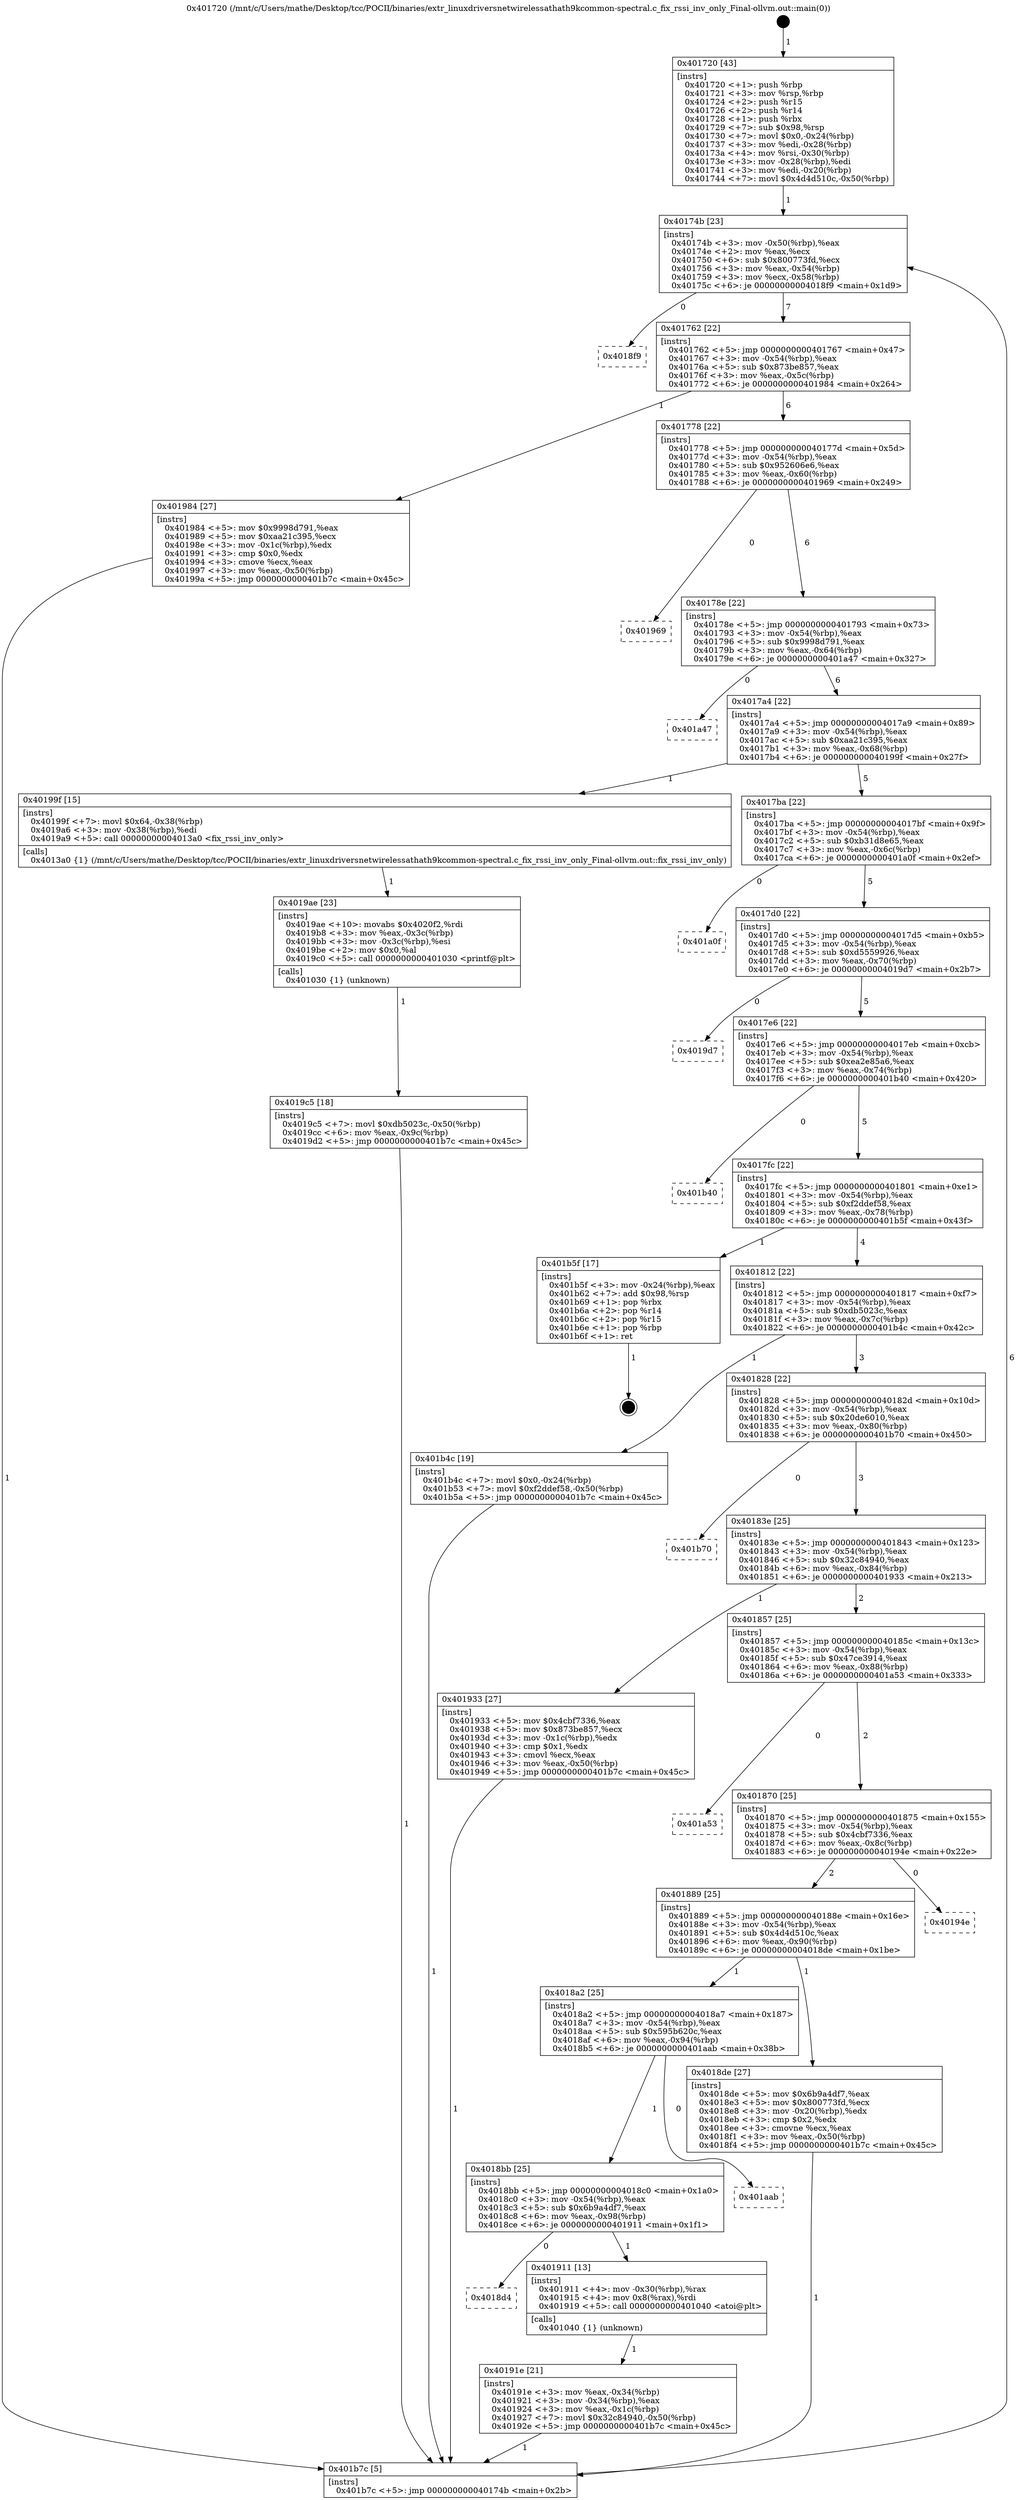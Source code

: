 digraph "0x401720" {
  label = "0x401720 (/mnt/c/Users/mathe/Desktop/tcc/POCII/binaries/extr_linuxdriversnetwirelessathath9kcommon-spectral.c_fix_rssi_inv_only_Final-ollvm.out::main(0))"
  labelloc = "t"
  node[shape=record]

  Entry [label="",width=0.3,height=0.3,shape=circle,fillcolor=black,style=filled]
  "0x40174b" [label="{
     0x40174b [23]\l
     | [instrs]\l
     &nbsp;&nbsp;0x40174b \<+3\>: mov -0x50(%rbp),%eax\l
     &nbsp;&nbsp;0x40174e \<+2\>: mov %eax,%ecx\l
     &nbsp;&nbsp;0x401750 \<+6\>: sub $0x800773fd,%ecx\l
     &nbsp;&nbsp;0x401756 \<+3\>: mov %eax,-0x54(%rbp)\l
     &nbsp;&nbsp;0x401759 \<+3\>: mov %ecx,-0x58(%rbp)\l
     &nbsp;&nbsp;0x40175c \<+6\>: je 00000000004018f9 \<main+0x1d9\>\l
  }"]
  "0x4018f9" [label="{
     0x4018f9\l
  }", style=dashed]
  "0x401762" [label="{
     0x401762 [22]\l
     | [instrs]\l
     &nbsp;&nbsp;0x401762 \<+5\>: jmp 0000000000401767 \<main+0x47\>\l
     &nbsp;&nbsp;0x401767 \<+3\>: mov -0x54(%rbp),%eax\l
     &nbsp;&nbsp;0x40176a \<+5\>: sub $0x873be857,%eax\l
     &nbsp;&nbsp;0x40176f \<+3\>: mov %eax,-0x5c(%rbp)\l
     &nbsp;&nbsp;0x401772 \<+6\>: je 0000000000401984 \<main+0x264\>\l
  }"]
  Exit [label="",width=0.3,height=0.3,shape=circle,fillcolor=black,style=filled,peripheries=2]
  "0x401984" [label="{
     0x401984 [27]\l
     | [instrs]\l
     &nbsp;&nbsp;0x401984 \<+5\>: mov $0x9998d791,%eax\l
     &nbsp;&nbsp;0x401989 \<+5\>: mov $0xaa21c395,%ecx\l
     &nbsp;&nbsp;0x40198e \<+3\>: mov -0x1c(%rbp),%edx\l
     &nbsp;&nbsp;0x401991 \<+3\>: cmp $0x0,%edx\l
     &nbsp;&nbsp;0x401994 \<+3\>: cmove %ecx,%eax\l
     &nbsp;&nbsp;0x401997 \<+3\>: mov %eax,-0x50(%rbp)\l
     &nbsp;&nbsp;0x40199a \<+5\>: jmp 0000000000401b7c \<main+0x45c\>\l
  }"]
  "0x401778" [label="{
     0x401778 [22]\l
     | [instrs]\l
     &nbsp;&nbsp;0x401778 \<+5\>: jmp 000000000040177d \<main+0x5d\>\l
     &nbsp;&nbsp;0x40177d \<+3\>: mov -0x54(%rbp),%eax\l
     &nbsp;&nbsp;0x401780 \<+5\>: sub $0x952606e6,%eax\l
     &nbsp;&nbsp;0x401785 \<+3\>: mov %eax,-0x60(%rbp)\l
     &nbsp;&nbsp;0x401788 \<+6\>: je 0000000000401969 \<main+0x249\>\l
  }"]
  "0x4019c5" [label="{
     0x4019c5 [18]\l
     | [instrs]\l
     &nbsp;&nbsp;0x4019c5 \<+7\>: movl $0xdb5023c,-0x50(%rbp)\l
     &nbsp;&nbsp;0x4019cc \<+6\>: mov %eax,-0x9c(%rbp)\l
     &nbsp;&nbsp;0x4019d2 \<+5\>: jmp 0000000000401b7c \<main+0x45c\>\l
  }"]
  "0x401969" [label="{
     0x401969\l
  }", style=dashed]
  "0x40178e" [label="{
     0x40178e [22]\l
     | [instrs]\l
     &nbsp;&nbsp;0x40178e \<+5\>: jmp 0000000000401793 \<main+0x73\>\l
     &nbsp;&nbsp;0x401793 \<+3\>: mov -0x54(%rbp),%eax\l
     &nbsp;&nbsp;0x401796 \<+5\>: sub $0x9998d791,%eax\l
     &nbsp;&nbsp;0x40179b \<+3\>: mov %eax,-0x64(%rbp)\l
     &nbsp;&nbsp;0x40179e \<+6\>: je 0000000000401a47 \<main+0x327\>\l
  }"]
  "0x4019ae" [label="{
     0x4019ae [23]\l
     | [instrs]\l
     &nbsp;&nbsp;0x4019ae \<+10\>: movabs $0x4020f2,%rdi\l
     &nbsp;&nbsp;0x4019b8 \<+3\>: mov %eax,-0x3c(%rbp)\l
     &nbsp;&nbsp;0x4019bb \<+3\>: mov -0x3c(%rbp),%esi\l
     &nbsp;&nbsp;0x4019be \<+2\>: mov $0x0,%al\l
     &nbsp;&nbsp;0x4019c0 \<+5\>: call 0000000000401030 \<printf@plt\>\l
     | [calls]\l
     &nbsp;&nbsp;0x401030 \{1\} (unknown)\l
  }"]
  "0x401a47" [label="{
     0x401a47\l
  }", style=dashed]
  "0x4017a4" [label="{
     0x4017a4 [22]\l
     | [instrs]\l
     &nbsp;&nbsp;0x4017a4 \<+5\>: jmp 00000000004017a9 \<main+0x89\>\l
     &nbsp;&nbsp;0x4017a9 \<+3\>: mov -0x54(%rbp),%eax\l
     &nbsp;&nbsp;0x4017ac \<+5\>: sub $0xaa21c395,%eax\l
     &nbsp;&nbsp;0x4017b1 \<+3\>: mov %eax,-0x68(%rbp)\l
     &nbsp;&nbsp;0x4017b4 \<+6\>: je 000000000040199f \<main+0x27f\>\l
  }"]
  "0x40191e" [label="{
     0x40191e [21]\l
     | [instrs]\l
     &nbsp;&nbsp;0x40191e \<+3\>: mov %eax,-0x34(%rbp)\l
     &nbsp;&nbsp;0x401921 \<+3\>: mov -0x34(%rbp),%eax\l
     &nbsp;&nbsp;0x401924 \<+3\>: mov %eax,-0x1c(%rbp)\l
     &nbsp;&nbsp;0x401927 \<+7\>: movl $0x32c84940,-0x50(%rbp)\l
     &nbsp;&nbsp;0x40192e \<+5\>: jmp 0000000000401b7c \<main+0x45c\>\l
  }"]
  "0x40199f" [label="{
     0x40199f [15]\l
     | [instrs]\l
     &nbsp;&nbsp;0x40199f \<+7\>: movl $0x64,-0x38(%rbp)\l
     &nbsp;&nbsp;0x4019a6 \<+3\>: mov -0x38(%rbp),%edi\l
     &nbsp;&nbsp;0x4019a9 \<+5\>: call 00000000004013a0 \<fix_rssi_inv_only\>\l
     | [calls]\l
     &nbsp;&nbsp;0x4013a0 \{1\} (/mnt/c/Users/mathe/Desktop/tcc/POCII/binaries/extr_linuxdriversnetwirelessathath9kcommon-spectral.c_fix_rssi_inv_only_Final-ollvm.out::fix_rssi_inv_only)\l
  }"]
  "0x4017ba" [label="{
     0x4017ba [22]\l
     | [instrs]\l
     &nbsp;&nbsp;0x4017ba \<+5\>: jmp 00000000004017bf \<main+0x9f\>\l
     &nbsp;&nbsp;0x4017bf \<+3\>: mov -0x54(%rbp),%eax\l
     &nbsp;&nbsp;0x4017c2 \<+5\>: sub $0xb31d8e65,%eax\l
     &nbsp;&nbsp;0x4017c7 \<+3\>: mov %eax,-0x6c(%rbp)\l
     &nbsp;&nbsp;0x4017ca \<+6\>: je 0000000000401a0f \<main+0x2ef\>\l
  }"]
  "0x4018d4" [label="{
     0x4018d4\l
  }", style=dashed]
  "0x401a0f" [label="{
     0x401a0f\l
  }", style=dashed]
  "0x4017d0" [label="{
     0x4017d0 [22]\l
     | [instrs]\l
     &nbsp;&nbsp;0x4017d0 \<+5\>: jmp 00000000004017d5 \<main+0xb5\>\l
     &nbsp;&nbsp;0x4017d5 \<+3\>: mov -0x54(%rbp),%eax\l
     &nbsp;&nbsp;0x4017d8 \<+5\>: sub $0xd5559926,%eax\l
     &nbsp;&nbsp;0x4017dd \<+3\>: mov %eax,-0x70(%rbp)\l
     &nbsp;&nbsp;0x4017e0 \<+6\>: je 00000000004019d7 \<main+0x2b7\>\l
  }"]
  "0x401911" [label="{
     0x401911 [13]\l
     | [instrs]\l
     &nbsp;&nbsp;0x401911 \<+4\>: mov -0x30(%rbp),%rax\l
     &nbsp;&nbsp;0x401915 \<+4\>: mov 0x8(%rax),%rdi\l
     &nbsp;&nbsp;0x401919 \<+5\>: call 0000000000401040 \<atoi@plt\>\l
     | [calls]\l
     &nbsp;&nbsp;0x401040 \{1\} (unknown)\l
  }"]
  "0x4019d7" [label="{
     0x4019d7\l
  }", style=dashed]
  "0x4017e6" [label="{
     0x4017e6 [22]\l
     | [instrs]\l
     &nbsp;&nbsp;0x4017e6 \<+5\>: jmp 00000000004017eb \<main+0xcb\>\l
     &nbsp;&nbsp;0x4017eb \<+3\>: mov -0x54(%rbp),%eax\l
     &nbsp;&nbsp;0x4017ee \<+5\>: sub $0xea2e85a6,%eax\l
     &nbsp;&nbsp;0x4017f3 \<+3\>: mov %eax,-0x74(%rbp)\l
     &nbsp;&nbsp;0x4017f6 \<+6\>: je 0000000000401b40 \<main+0x420\>\l
  }"]
  "0x4018bb" [label="{
     0x4018bb [25]\l
     | [instrs]\l
     &nbsp;&nbsp;0x4018bb \<+5\>: jmp 00000000004018c0 \<main+0x1a0\>\l
     &nbsp;&nbsp;0x4018c0 \<+3\>: mov -0x54(%rbp),%eax\l
     &nbsp;&nbsp;0x4018c3 \<+5\>: sub $0x6b9a4df7,%eax\l
     &nbsp;&nbsp;0x4018c8 \<+6\>: mov %eax,-0x98(%rbp)\l
     &nbsp;&nbsp;0x4018ce \<+6\>: je 0000000000401911 \<main+0x1f1\>\l
  }"]
  "0x401b40" [label="{
     0x401b40\l
  }", style=dashed]
  "0x4017fc" [label="{
     0x4017fc [22]\l
     | [instrs]\l
     &nbsp;&nbsp;0x4017fc \<+5\>: jmp 0000000000401801 \<main+0xe1\>\l
     &nbsp;&nbsp;0x401801 \<+3\>: mov -0x54(%rbp),%eax\l
     &nbsp;&nbsp;0x401804 \<+5\>: sub $0xf2ddef58,%eax\l
     &nbsp;&nbsp;0x401809 \<+3\>: mov %eax,-0x78(%rbp)\l
     &nbsp;&nbsp;0x40180c \<+6\>: je 0000000000401b5f \<main+0x43f\>\l
  }"]
  "0x401aab" [label="{
     0x401aab\l
  }", style=dashed]
  "0x401b5f" [label="{
     0x401b5f [17]\l
     | [instrs]\l
     &nbsp;&nbsp;0x401b5f \<+3\>: mov -0x24(%rbp),%eax\l
     &nbsp;&nbsp;0x401b62 \<+7\>: add $0x98,%rsp\l
     &nbsp;&nbsp;0x401b69 \<+1\>: pop %rbx\l
     &nbsp;&nbsp;0x401b6a \<+2\>: pop %r14\l
     &nbsp;&nbsp;0x401b6c \<+2\>: pop %r15\l
     &nbsp;&nbsp;0x401b6e \<+1\>: pop %rbp\l
     &nbsp;&nbsp;0x401b6f \<+1\>: ret\l
  }"]
  "0x401812" [label="{
     0x401812 [22]\l
     | [instrs]\l
     &nbsp;&nbsp;0x401812 \<+5\>: jmp 0000000000401817 \<main+0xf7\>\l
     &nbsp;&nbsp;0x401817 \<+3\>: mov -0x54(%rbp),%eax\l
     &nbsp;&nbsp;0x40181a \<+5\>: sub $0xdb5023c,%eax\l
     &nbsp;&nbsp;0x40181f \<+3\>: mov %eax,-0x7c(%rbp)\l
     &nbsp;&nbsp;0x401822 \<+6\>: je 0000000000401b4c \<main+0x42c\>\l
  }"]
  "0x401720" [label="{
     0x401720 [43]\l
     | [instrs]\l
     &nbsp;&nbsp;0x401720 \<+1\>: push %rbp\l
     &nbsp;&nbsp;0x401721 \<+3\>: mov %rsp,%rbp\l
     &nbsp;&nbsp;0x401724 \<+2\>: push %r15\l
     &nbsp;&nbsp;0x401726 \<+2\>: push %r14\l
     &nbsp;&nbsp;0x401728 \<+1\>: push %rbx\l
     &nbsp;&nbsp;0x401729 \<+7\>: sub $0x98,%rsp\l
     &nbsp;&nbsp;0x401730 \<+7\>: movl $0x0,-0x24(%rbp)\l
     &nbsp;&nbsp;0x401737 \<+3\>: mov %edi,-0x28(%rbp)\l
     &nbsp;&nbsp;0x40173a \<+4\>: mov %rsi,-0x30(%rbp)\l
     &nbsp;&nbsp;0x40173e \<+3\>: mov -0x28(%rbp),%edi\l
     &nbsp;&nbsp;0x401741 \<+3\>: mov %edi,-0x20(%rbp)\l
     &nbsp;&nbsp;0x401744 \<+7\>: movl $0x4d4d510c,-0x50(%rbp)\l
  }"]
  "0x401b4c" [label="{
     0x401b4c [19]\l
     | [instrs]\l
     &nbsp;&nbsp;0x401b4c \<+7\>: movl $0x0,-0x24(%rbp)\l
     &nbsp;&nbsp;0x401b53 \<+7\>: movl $0xf2ddef58,-0x50(%rbp)\l
     &nbsp;&nbsp;0x401b5a \<+5\>: jmp 0000000000401b7c \<main+0x45c\>\l
  }"]
  "0x401828" [label="{
     0x401828 [22]\l
     | [instrs]\l
     &nbsp;&nbsp;0x401828 \<+5\>: jmp 000000000040182d \<main+0x10d\>\l
     &nbsp;&nbsp;0x40182d \<+3\>: mov -0x54(%rbp),%eax\l
     &nbsp;&nbsp;0x401830 \<+5\>: sub $0x20de6010,%eax\l
     &nbsp;&nbsp;0x401835 \<+3\>: mov %eax,-0x80(%rbp)\l
     &nbsp;&nbsp;0x401838 \<+6\>: je 0000000000401b70 \<main+0x450\>\l
  }"]
  "0x401b7c" [label="{
     0x401b7c [5]\l
     | [instrs]\l
     &nbsp;&nbsp;0x401b7c \<+5\>: jmp 000000000040174b \<main+0x2b\>\l
  }"]
  "0x401b70" [label="{
     0x401b70\l
  }", style=dashed]
  "0x40183e" [label="{
     0x40183e [25]\l
     | [instrs]\l
     &nbsp;&nbsp;0x40183e \<+5\>: jmp 0000000000401843 \<main+0x123\>\l
     &nbsp;&nbsp;0x401843 \<+3\>: mov -0x54(%rbp),%eax\l
     &nbsp;&nbsp;0x401846 \<+5\>: sub $0x32c84940,%eax\l
     &nbsp;&nbsp;0x40184b \<+6\>: mov %eax,-0x84(%rbp)\l
     &nbsp;&nbsp;0x401851 \<+6\>: je 0000000000401933 \<main+0x213\>\l
  }"]
  "0x4018a2" [label="{
     0x4018a2 [25]\l
     | [instrs]\l
     &nbsp;&nbsp;0x4018a2 \<+5\>: jmp 00000000004018a7 \<main+0x187\>\l
     &nbsp;&nbsp;0x4018a7 \<+3\>: mov -0x54(%rbp),%eax\l
     &nbsp;&nbsp;0x4018aa \<+5\>: sub $0x595b620c,%eax\l
     &nbsp;&nbsp;0x4018af \<+6\>: mov %eax,-0x94(%rbp)\l
     &nbsp;&nbsp;0x4018b5 \<+6\>: je 0000000000401aab \<main+0x38b\>\l
  }"]
  "0x401933" [label="{
     0x401933 [27]\l
     | [instrs]\l
     &nbsp;&nbsp;0x401933 \<+5\>: mov $0x4cbf7336,%eax\l
     &nbsp;&nbsp;0x401938 \<+5\>: mov $0x873be857,%ecx\l
     &nbsp;&nbsp;0x40193d \<+3\>: mov -0x1c(%rbp),%edx\l
     &nbsp;&nbsp;0x401940 \<+3\>: cmp $0x1,%edx\l
     &nbsp;&nbsp;0x401943 \<+3\>: cmovl %ecx,%eax\l
     &nbsp;&nbsp;0x401946 \<+3\>: mov %eax,-0x50(%rbp)\l
     &nbsp;&nbsp;0x401949 \<+5\>: jmp 0000000000401b7c \<main+0x45c\>\l
  }"]
  "0x401857" [label="{
     0x401857 [25]\l
     | [instrs]\l
     &nbsp;&nbsp;0x401857 \<+5\>: jmp 000000000040185c \<main+0x13c\>\l
     &nbsp;&nbsp;0x40185c \<+3\>: mov -0x54(%rbp),%eax\l
     &nbsp;&nbsp;0x40185f \<+5\>: sub $0x47ce3914,%eax\l
     &nbsp;&nbsp;0x401864 \<+6\>: mov %eax,-0x88(%rbp)\l
     &nbsp;&nbsp;0x40186a \<+6\>: je 0000000000401a53 \<main+0x333\>\l
  }"]
  "0x4018de" [label="{
     0x4018de [27]\l
     | [instrs]\l
     &nbsp;&nbsp;0x4018de \<+5\>: mov $0x6b9a4df7,%eax\l
     &nbsp;&nbsp;0x4018e3 \<+5\>: mov $0x800773fd,%ecx\l
     &nbsp;&nbsp;0x4018e8 \<+3\>: mov -0x20(%rbp),%edx\l
     &nbsp;&nbsp;0x4018eb \<+3\>: cmp $0x2,%edx\l
     &nbsp;&nbsp;0x4018ee \<+3\>: cmovne %ecx,%eax\l
     &nbsp;&nbsp;0x4018f1 \<+3\>: mov %eax,-0x50(%rbp)\l
     &nbsp;&nbsp;0x4018f4 \<+5\>: jmp 0000000000401b7c \<main+0x45c\>\l
  }"]
  "0x401a53" [label="{
     0x401a53\l
  }", style=dashed]
  "0x401870" [label="{
     0x401870 [25]\l
     | [instrs]\l
     &nbsp;&nbsp;0x401870 \<+5\>: jmp 0000000000401875 \<main+0x155\>\l
     &nbsp;&nbsp;0x401875 \<+3\>: mov -0x54(%rbp),%eax\l
     &nbsp;&nbsp;0x401878 \<+5\>: sub $0x4cbf7336,%eax\l
     &nbsp;&nbsp;0x40187d \<+6\>: mov %eax,-0x8c(%rbp)\l
     &nbsp;&nbsp;0x401883 \<+6\>: je 000000000040194e \<main+0x22e\>\l
  }"]
  "0x401889" [label="{
     0x401889 [25]\l
     | [instrs]\l
     &nbsp;&nbsp;0x401889 \<+5\>: jmp 000000000040188e \<main+0x16e\>\l
     &nbsp;&nbsp;0x40188e \<+3\>: mov -0x54(%rbp),%eax\l
     &nbsp;&nbsp;0x401891 \<+5\>: sub $0x4d4d510c,%eax\l
     &nbsp;&nbsp;0x401896 \<+6\>: mov %eax,-0x90(%rbp)\l
     &nbsp;&nbsp;0x40189c \<+6\>: je 00000000004018de \<main+0x1be\>\l
  }"]
  "0x40194e" [label="{
     0x40194e\l
  }", style=dashed]
  Entry -> "0x401720" [label=" 1"]
  "0x40174b" -> "0x4018f9" [label=" 0"]
  "0x40174b" -> "0x401762" [label=" 7"]
  "0x401b5f" -> Exit [label=" 1"]
  "0x401762" -> "0x401984" [label=" 1"]
  "0x401762" -> "0x401778" [label=" 6"]
  "0x401b4c" -> "0x401b7c" [label=" 1"]
  "0x401778" -> "0x401969" [label=" 0"]
  "0x401778" -> "0x40178e" [label=" 6"]
  "0x4019c5" -> "0x401b7c" [label=" 1"]
  "0x40178e" -> "0x401a47" [label=" 0"]
  "0x40178e" -> "0x4017a4" [label=" 6"]
  "0x4019ae" -> "0x4019c5" [label=" 1"]
  "0x4017a4" -> "0x40199f" [label=" 1"]
  "0x4017a4" -> "0x4017ba" [label=" 5"]
  "0x40199f" -> "0x4019ae" [label=" 1"]
  "0x4017ba" -> "0x401a0f" [label=" 0"]
  "0x4017ba" -> "0x4017d0" [label=" 5"]
  "0x401984" -> "0x401b7c" [label=" 1"]
  "0x4017d0" -> "0x4019d7" [label=" 0"]
  "0x4017d0" -> "0x4017e6" [label=" 5"]
  "0x401933" -> "0x401b7c" [label=" 1"]
  "0x4017e6" -> "0x401b40" [label=" 0"]
  "0x4017e6" -> "0x4017fc" [label=" 5"]
  "0x401911" -> "0x40191e" [label=" 1"]
  "0x4017fc" -> "0x401b5f" [label=" 1"]
  "0x4017fc" -> "0x401812" [label=" 4"]
  "0x4018bb" -> "0x4018d4" [label=" 0"]
  "0x401812" -> "0x401b4c" [label=" 1"]
  "0x401812" -> "0x401828" [label=" 3"]
  "0x40191e" -> "0x401b7c" [label=" 1"]
  "0x401828" -> "0x401b70" [label=" 0"]
  "0x401828" -> "0x40183e" [label=" 3"]
  "0x4018a2" -> "0x4018bb" [label=" 1"]
  "0x40183e" -> "0x401933" [label=" 1"]
  "0x40183e" -> "0x401857" [label=" 2"]
  "0x4018a2" -> "0x401aab" [label=" 0"]
  "0x401857" -> "0x401a53" [label=" 0"]
  "0x401857" -> "0x401870" [label=" 2"]
  "0x4018bb" -> "0x401911" [label=" 1"]
  "0x401870" -> "0x40194e" [label=" 0"]
  "0x401870" -> "0x401889" [label=" 2"]
  "0x401b7c" -> "0x40174b" [label=" 6"]
  "0x401889" -> "0x4018de" [label=" 1"]
  "0x401889" -> "0x4018a2" [label=" 1"]
  "0x4018de" -> "0x401b7c" [label=" 1"]
  "0x401720" -> "0x40174b" [label=" 1"]
}
